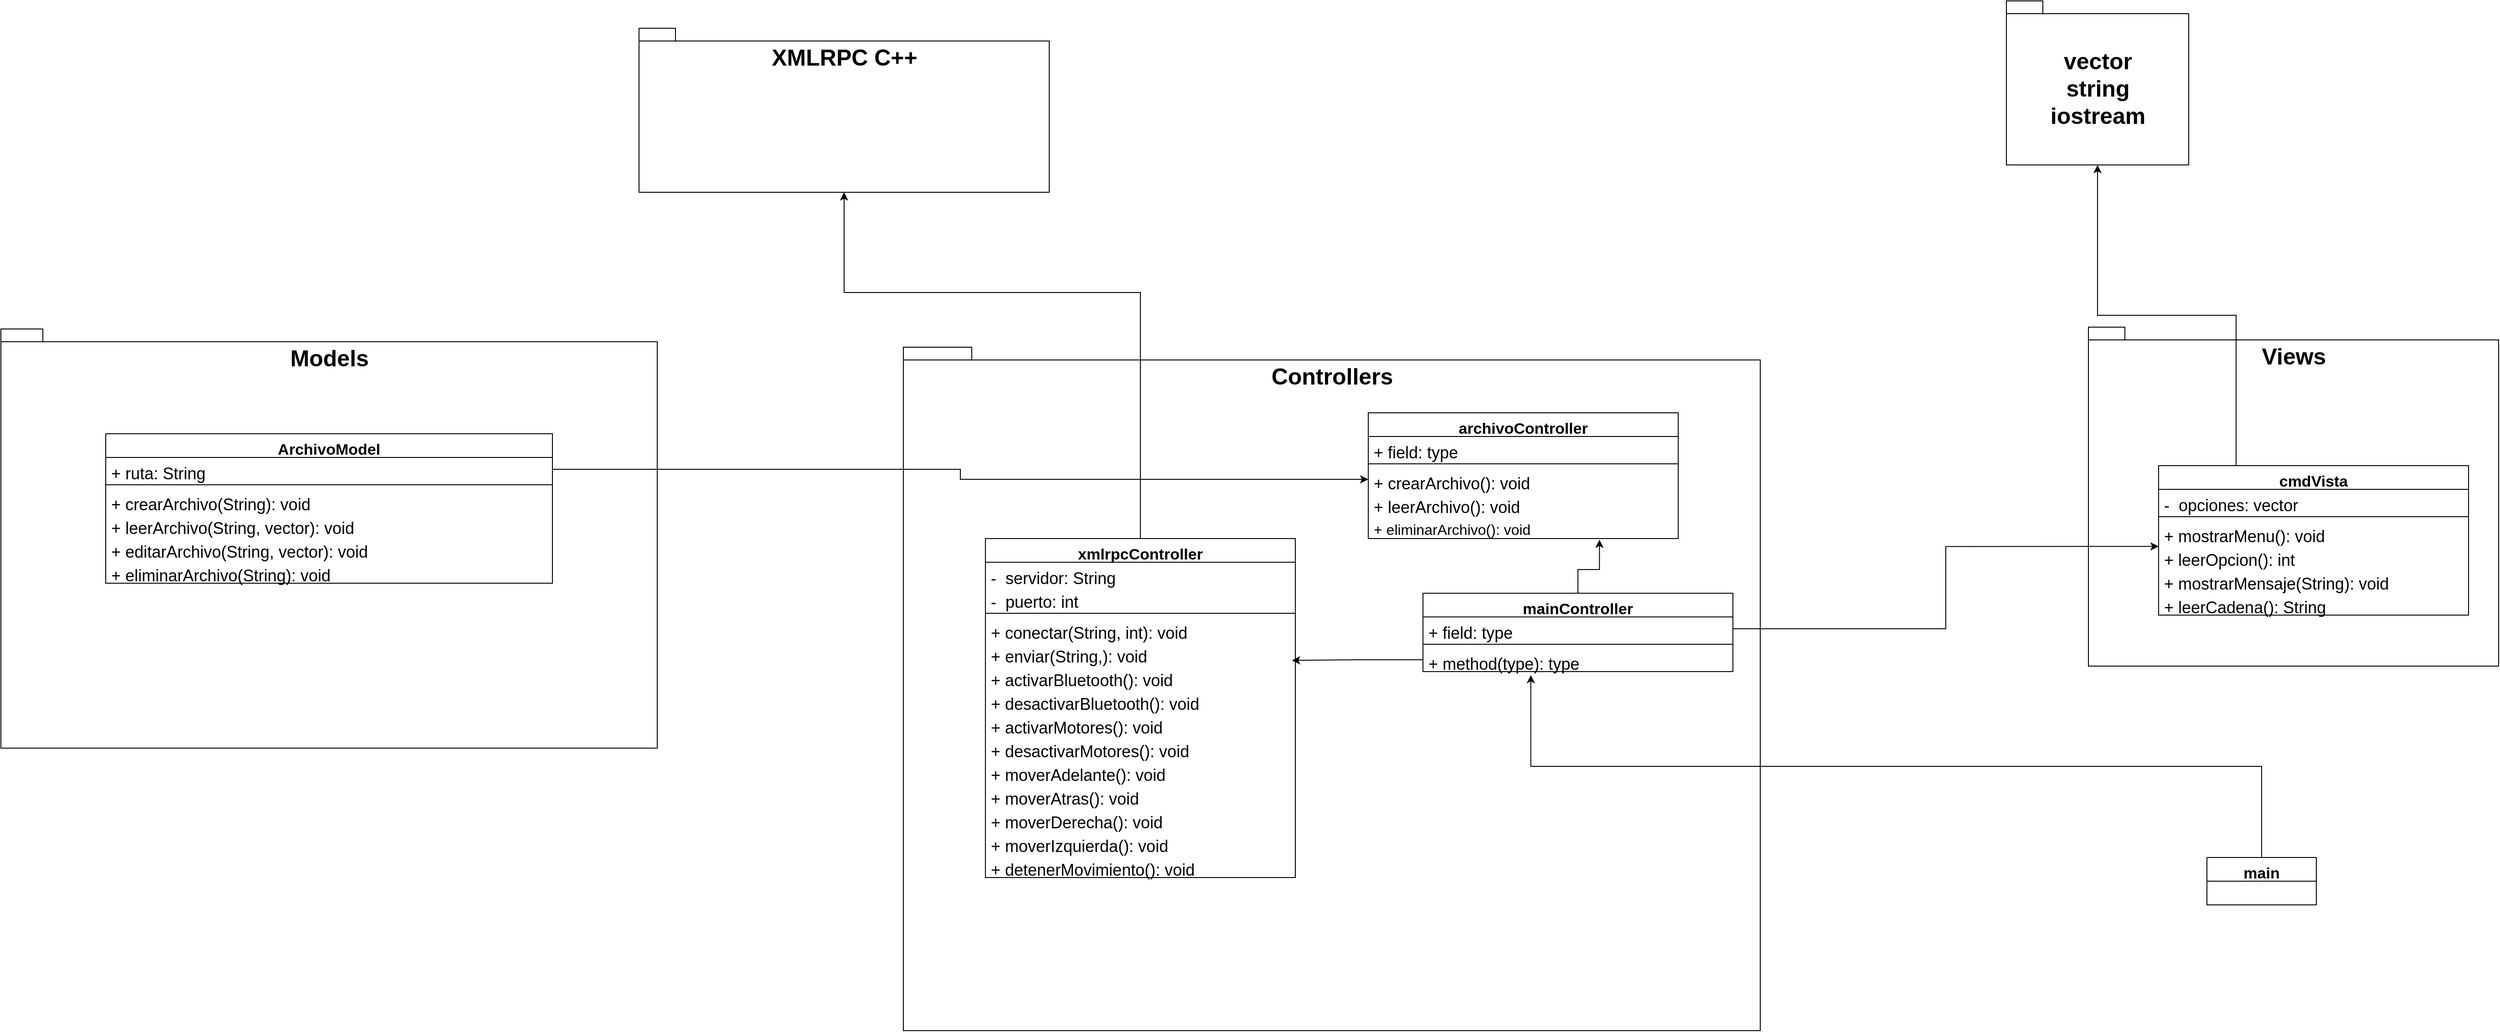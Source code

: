 <mxfile version="20.8.20" type="github">
  <diagram id="C5RBs43oDa-KdzZeNtuy" name="Page-1">
    <mxGraphModel dx="2427" dy="1745" grid="1" gridSize="10" guides="1" tooltips="1" connect="1" arrows="1" fold="1" page="1" pageScale="1" pageWidth="827" pageHeight="1169" math="0" shadow="0">
      <root>
        <mxCell id="WIyWlLk6GJQsqaUBKTNV-0" />
        <mxCell id="WIyWlLk6GJQsqaUBKTNV-1" parent="WIyWlLk6GJQsqaUBKTNV-0" />
        <mxCell id="8AX3cdx6g1YNORdh-bD6-0" value="&lt;font style=&quot;font-size: 25px;&quot;&gt;Views&lt;br&gt;&lt;/font&gt;" style="shape=folder;fontStyle=1;spacingTop=10;tabWidth=40;tabHeight=14;tabPosition=left;html=1;verticalAlign=top;" vertex="1" parent="WIyWlLk6GJQsqaUBKTNV-1">
          <mxGeometry x="750" y="-32" width="450" height="372" as="geometry" />
        </mxCell>
        <mxCell id="8AX3cdx6g1YNORdh-bD6-1" value="&lt;font style=&quot;font-size: 25px;&quot;&gt;Controllers&lt;br&gt;&lt;/font&gt;" style="shape=folder;fontStyle=1;spacingTop=10;tabWidth=40;tabHeight=14;tabPosition=left;html=1;verticalAlign=top;" vertex="1" parent="WIyWlLk6GJQsqaUBKTNV-1">
          <mxGeometry x="-550" y="-10" width="940" height="750" as="geometry" />
        </mxCell>
        <mxCell id="8AX3cdx6g1YNORdh-bD6-2" value="&lt;font style=&quot;font-size: 25px;&quot;&gt;Models&lt;br&gt;&lt;br&gt;&lt;/font&gt;" style="shape=folder;fontStyle=1;spacingTop=10;tabWidth=40;tabHeight=14;tabPosition=left;html=1;verticalAlign=top;" vertex="1" parent="WIyWlLk6GJQsqaUBKTNV-1">
          <mxGeometry x="-1540" y="-30" width="720" height="460" as="geometry" />
        </mxCell>
        <mxCell id="8AX3cdx6g1YNORdh-bD6-3" value="&lt;font style=&quot;font-size: 25px;&quot;&gt;XMLRPC C++&lt;br&gt;&lt;/font&gt;" style="shape=folder;fontStyle=1;spacingTop=10;tabWidth=40;tabHeight=14;tabPosition=left;html=1;verticalAlign=top;" vertex="1" parent="WIyWlLk6GJQsqaUBKTNV-1">
          <mxGeometry x="-840" y="-360" width="450" height="180" as="geometry" />
        </mxCell>
        <mxCell id="8AX3cdx6g1YNORdh-bD6-86" style="edgeStyle=orthogonalEdgeStyle;rounded=0;orthogonalLoop=1;jettySize=auto;html=1;exitX=0.25;exitY=0;exitDx=0;exitDy=0;entryX=0.5;entryY=1;entryDx=0;entryDy=0;fontSize=16;entryPerimeter=0;" edge="1" parent="WIyWlLk6GJQsqaUBKTNV-1" source="8AX3cdx6g1YNORdh-bD6-7" target="8AX3cdx6g1YNORdh-bD6-4">
          <mxGeometry relative="1" as="geometry" />
        </mxCell>
        <mxCell id="8AX3cdx6g1YNORdh-bD6-4" value="&lt;font style=&quot;font-size: 25px;&quot;&gt;vector&lt;br&gt;string&lt;br&gt;iostream&lt;br&gt;&lt;/font&gt;" style="shape=folder;fontStyle=1;spacingTop=10;tabWidth=40;tabHeight=14;tabPosition=left;html=1;verticalAlign=middle;" vertex="1" parent="WIyWlLk6GJQsqaUBKTNV-1">
          <mxGeometry x="660" y="-390" width="200" height="180" as="geometry" />
        </mxCell>
        <mxCell id="8AX3cdx6g1YNORdh-bD6-7" value="cmdVista" style="swimlane;fontStyle=1;align=center;verticalAlign=top;childLayout=stackLayout;horizontal=1;startSize=26;horizontalStack=0;resizeParent=1;resizeParentMax=0;resizeLast=0;collapsible=1;marginBottom=0;fontSize=17;" vertex="1" parent="WIyWlLk6GJQsqaUBKTNV-1">
          <mxGeometry x="827" y="120" width="340" height="164" as="geometry" />
        </mxCell>
        <mxCell id="8AX3cdx6g1YNORdh-bD6-8" value="-  opciones: vector" style="text;strokeColor=none;fillColor=none;align=left;verticalAlign=top;spacingLeft=4;spacingRight=4;overflow=hidden;rotatable=0;points=[[0,0.5],[1,0.5]];portConstraint=eastwest;fontSize=18;" vertex="1" parent="8AX3cdx6g1YNORdh-bD6-7">
          <mxGeometry y="26" width="340" height="26" as="geometry" />
        </mxCell>
        <mxCell id="8AX3cdx6g1YNORdh-bD6-9" value="" style="line;strokeWidth=1;fillColor=none;align=left;verticalAlign=middle;spacingTop=-1;spacingLeft=3;spacingRight=3;rotatable=0;labelPosition=right;points=[];portConstraint=eastwest;strokeColor=inherit;fontSize=25;" vertex="1" parent="8AX3cdx6g1YNORdh-bD6-7">
          <mxGeometry y="52" width="340" height="8" as="geometry" />
        </mxCell>
        <mxCell id="8AX3cdx6g1YNORdh-bD6-10" value="+ mostrarMenu(): void" style="text;strokeColor=none;fillColor=none;align=left;verticalAlign=top;spacingLeft=4;spacingRight=4;overflow=hidden;rotatable=0;points=[[0,0.5],[1,0.5]];portConstraint=eastwest;fontSize=18;" vertex="1" parent="8AX3cdx6g1YNORdh-bD6-7">
          <mxGeometry y="60" width="340" height="26" as="geometry" />
        </mxCell>
        <mxCell id="8AX3cdx6g1YNORdh-bD6-58" value="+ leerOpcion(): int" style="text;strokeColor=none;fillColor=none;align=left;verticalAlign=top;spacingLeft=4;spacingRight=4;overflow=hidden;rotatable=0;points=[[0,0.5],[1,0.5]];portConstraint=eastwest;fontSize=18;" vertex="1" parent="8AX3cdx6g1YNORdh-bD6-7">
          <mxGeometry y="86" width="340" height="26" as="geometry" />
        </mxCell>
        <mxCell id="8AX3cdx6g1YNORdh-bD6-59" value="+ mostrarMensaje(String): void" style="text;strokeColor=none;fillColor=none;align=left;verticalAlign=top;spacingLeft=4;spacingRight=4;overflow=hidden;rotatable=0;points=[[0,0.5],[1,0.5]];portConstraint=eastwest;fontSize=18;" vertex="1" parent="8AX3cdx6g1YNORdh-bD6-7">
          <mxGeometry y="112" width="340" height="26" as="geometry" />
        </mxCell>
        <mxCell id="8AX3cdx6g1YNORdh-bD6-55" value="+ leerCadena(): String" style="text;strokeColor=none;fillColor=none;align=left;verticalAlign=top;spacingLeft=4;spacingRight=4;overflow=hidden;rotatable=0;points=[[0,0.5],[1,0.5]];portConstraint=eastwest;fontSize=18;" vertex="1" parent="8AX3cdx6g1YNORdh-bD6-7">
          <mxGeometry y="138" width="340" height="26" as="geometry" />
        </mxCell>
        <mxCell id="8AX3cdx6g1YNORdh-bD6-19" value="archivoController" style="swimlane;fontStyle=1;align=center;verticalAlign=top;childLayout=stackLayout;horizontal=1;startSize=26;horizontalStack=0;resizeParent=1;resizeParentMax=0;resizeLast=0;collapsible=1;marginBottom=0;fontSize=17;" vertex="1" parent="WIyWlLk6GJQsqaUBKTNV-1">
          <mxGeometry x="-40" y="62" width="340" height="138" as="geometry" />
        </mxCell>
        <mxCell id="8AX3cdx6g1YNORdh-bD6-20" value="+ field: type" style="text;strokeColor=none;fillColor=none;align=left;verticalAlign=top;spacingLeft=4;spacingRight=4;overflow=hidden;rotatable=0;points=[[0,0.5],[1,0.5]];portConstraint=eastwest;fontSize=18;" vertex="1" parent="8AX3cdx6g1YNORdh-bD6-19">
          <mxGeometry y="26" width="340" height="26" as="geometry" />
        </mxCell>
        <mxCell id="8AX3cdx6g1YNORdh-bD6-21" value="" style="line;strokeWidth=1;fillColor=none;align=left;verticalAlign=middle;spacingTop=-1;spacingLeft=3;spacingRight=3;rotatable=0;labelPosition=right;points=[];portConstraint=eastwest;strokeColor=inherit;fontSize=25;" vertex="1" parent="8AX3cdx6g1YNORdh-bD6-19">
          <mxGeometry y="52" width="340" height="8" as="geometry" />
        </mxCell>
        <mxCell id="8AX3cdx6g1YNORdh-bD6-56" value="+ crearArchivo(): void" style="text;strokeColor=none;fillColor=none;align=left;verticalAlign=top;spacingLeft=4;spacingRight=4;overflow=hidden;rotatable=0;points=[[0,0.5],[1,0.5]];portConstraint=eastwest;fontSize=18;" vertex="1" parent="8AX3cdx6g1YNORdh-bD6-19">
          <mxGeometry y="60" width="340" height="26" as="geometry" />
        </mxCell>
        <mxCell id="8AX3cdx6g1YNORdh-bD6-22" value="+ leerArchivo(): void" style="text;strokeColor=none;fillColor=none;align=left;verticalAlign=top;spacingLeft=4;spacingRight=4;overflow=hidden;rotatable=0;points=[[0,0.5],[1,0.5]];portConstraint=eastwest;fontSize=18;" vertex="1" parent="8AX3cdx6g1YNORdh-bD6-19">
          <mxGeometry y="86" width="340" height="26" as="geometry" />
        </mxCell>
        <mxCell id="8AX3cdx6g1YNORdh-bD6-57" value="+ eliminarArchivo(): void" style="text;strokeColor=none;fillColor=none;align=left;verticalAlign=top;spacingLeft=4;spacingRight=4;overflow=hidden;rotatable=0;points=[[0,0.5],[1,0.5]];portConstraint=eastwest;fontSize=16;" vertex="1" parent="8AX3cdx6g1YNORdh-bD6-19">
          <mxGeometry y="112" width="340" height="26" as="geometry" />
        </mxCell>
        <mxCell id="8AX3cdx6g1YNORdh-bD6-77" style="edgeStyle=orthogonalEdgeStyle;rounded=0;orthogonalLoop=1;jettySize=auto;html=1;exitX=0.5;exitY=0;exitDx=0;exitDy=0;entryX=0.746;entryY=1.046;entryDx=0;entryDy=0;fontSize=18;entryPerimeter=0;" edge="1" parent="WIyWlLk6GJQsqaUBKTNV-1" source="8AX3cdx6g1YNORdh-bD6-23" target="8AX3cdx6g1YNORdh-bD6-57">
          <mxGeometry relative="1" as="geometry">
            <Array as="points">
              <mxPoint x="190" y="234" />
              <mxPoint x="214" y="234" />
            </Array>
          </mxGeometry>
        </mxCell>
        <mxCell id="8AX3cdx6g1YNORdh-bD6-23" value="mainController" style="swimlane;fontStyle=1;align=center;verticalAlign=top;childLayout=stackLayout;horizontal=1;startSize=26;horizontalStack=0;resizeParent=1;resizeParentMax=0;resizeLast=0;collapsible=1;marginBottom=0;fontSize=17;" vertex="1" parent="WIyWlLk6GJQsqaUBKTNV-1">
          <mxGeometry x="20" y="260" width="340" height="86" as="geometry" />
        </mxCell>
        <mxCell id="8AX3cdx6g1YNORdh-bD6-24" value="+ field: type" style="text;strokeColor=none;fillColor=none;align=left;verticalAlign=top;spacingLeft=4;spacingRight=4;overflow=hidden;rotatable=0;points=[[0,0.5],[1,0.5]];portConstraint=eastwest;fontSize=18;" vertex="1" parent="8AX3cdx6g1YNORdh-bD6-23">
          <mxGeometry y="26" width="340" height="26" as="geometry" />
        </mxCell>
        <mxCell id="8AX3cdx6g1YNORdh-bD6-25" value="" style="line;strokeWidth=1;fillColor=none;align=left;verticalAlign=middle;spacingTop=-1;spacingLeft=3;spacingRight=3;rotatable=0;labelPosition=right;points=[];portConstraint=eastwest;strokeColor=inherit;fontSize=25;" vertex="1" parent="8AX3cdx6g1YNORdh-bD6-23">
          <mxGeometry y="52" width="340" height="8" as="geometry" />
        </mxCell>
        <mxCell id="8AX3cdx6g1YNORdh-bD6-26" value="+ method(type): type" style="text;strokeColor=none;fillColor=none;align=left;verticalAlign=top;spacingLeft=4;spacingRight=4;overflow=hidden;rotatable=0;points=[[0,0.5],[1,0.5]];portConstraint=eastwest;fontSize=18;" vertex="1" parent="8AX3cdx6g1YNORdh-bD6-23">
          <mxGeometry y="60" width="340" height="26" as="geometry" />
        </mxCell>
        <mxCell id="8AX3cdx6g1YNORdh-bD6-85" style="edgeStyle=orthogonalEdgeStyle;rounded=0;orthogonalLoop=1;jettySize=auto;html=1;exitX=0.5;exitY=0;exitDx=0;exitDy=0;fontSize=16;" edge="1" parent="WIyWlLk6GJQsqaUBKTNV-1" source="8AX3cdx6g1YNORdh-bD6-27" target="8AX3cdx6g1YNORdh-bD6-3">
          <mxGeometry relative="1" as="geometry">
            <Array as="points">
              <mxPoint x="-290" y="-70" />
              <mxPoint x="-615" y="-70" />
            </Array>
          </mxGeometry>
        </mxCell>
        <mxCell id="8AX3cdx6g1YNORdh-bD6-27" value="xmlrpcController" style="swimlane;fontStyle=1;align=center;verticalAlign=top;childLayout=stackLayout;horizontal=1;startSize=26;horizontalStack=0;resizeParent=1;resizeParentMax=0;resizeLast=0;collapsible=1;marginBottom=0;fontSize=17;" vertex="1" parent="WIyWlLk6GJQsqaUBKTNV-1">
          <mxGeometry x="-460" y="200" width="340" height="372" as="geometry" />
        </mxCell>
        <mxCell id="8AX3cdx6g1YNORdh-bD6-28" value="-  servidor: String" style="text;strokeColor=none;fillColor=none;align=left;verticalAlign=top;spacingLeft=4;spacingRight=4;overflow=hidden;rotatable=0;points=[[0,0.5],[1,0.5]];portConstraint=eastwest;fontSize=18;" vertex="1" parent="8AX3cdx6g1YNORdh-bD6-27">
          <mxGeometry y="26" width="340" height="26" as="geometry" />
        </mxCell>
        <mxCell id="8AX3cdx6g1YNORdh-bD6-74" value="-  puerto: int" style="text;strokeColor=none;fillColor=none;align=left;verticalAlign=top;spacingLeft=4;spacingRight=4;overflow=hidden;rotatable=0;points=[[0,0.5],[1,0.5]];portConstraint=eastwest;fontSize=18;" vertex="1" parent="8AX3cdx6g1YNORdh-bD6-27">
          <mxGeometry y="52" width="340" height="26" as="geometry" />
        </mxCell>
        <mxCell id="8AX3cdx6g1YNORdh-bD6-29" value="" style="line;strokeWidth=1;fillColor=none;align=left;verticalAlign=middle;spacingTop=-1;spacingLeft=3;spacingRight=3;rotatable=0;labelPosition=right;points=[];portConstraint=eastwest;strokeColor=inherit;fontSize=25;" vertex="1" parent="8AX3cdx6g1YNORdh-bD6-27">
          <mxGeometry y="78" width="340" height="8" as="geometry" />
        </mxCell>
        <mxCell id="8AX3cdx6g1YNORdh-bD6-73" value="+ conectar(String, int): void" style="text;strokeColor=none;fillColor=none;align=left;verticalAlign=top;spacingLeft=4;spacingRight=4;overflow=hidden;rotatable=0;points=[[0,0.5],[1,0.5]];portConstraint=eastwest;fontSize=18;" vertex="1" parent="8AX3cdx6g1YNORdh-bD6-27">
          <mxGeometry y="86" width="340" height="26" as="geometry" />
        </mxCell>
        <mxCell id="8AX3cdx6g1YNORdh-bD6-30" value="+ enviar(String,): void" style="text;strokeColor=none;fillColor=none;align=left;verticalAlign=top;spacingLeft=4;spacingRight=4;overflow=hidden;rotatable=0;points=[[0,0.5],[1,0.5]];portConstraint=eastwest;fontSize=18;" vertex="1" parent="8AX3cdx6g1YNORdh-bD6-27">
          <mxGeometry y="112" width="340" height="26" as="geometry" />
        </mxCell>
        <mxCell id="8AX3cdx6g1YNORdh-bD6-64" value="+ activarBluetooth(): void" style="text;strokeColor=none;fillColor=none;align=left;verticalAlign=top;spacingLeft=4;spacingRight=4;overflow=hidden;rotatable=0;points=[[0,0.5],[1,0.5]];portConstraint=eastwest;fontSize=18;" vertex="1" parent="8AX3cdx6g1YNORdh-bD6-27">
          <mxGeometry y="138" width="340" height="26" as="geometry" />
        </mxCell>
        <mxCell id="8AX3cdx6g1YNORdh-bD6-65" value="+ desactivarBluetooth(): void" style="text;strokeColor=none;fillColor=none;align=left;verticalAlign=top;spacingLeft=4;spacingRight=4;overflow=hidden;rotatable=0;points=[[0,0.5],[1,0.5]];portConstraint=eastwest;fontSize=18;" vertex="1" parent="8AX3cdx6g1YNORdh-bD6-27">
          <mxGeometry y="164" width="340" height="26" as="geometry" />
        </mxCell>
        <mxCell id="8AX3cdx6g1YNORdh-bD6-68" value="+ activarMotores(): void" style="text;strokeColor=none;fillColor=none;align=left;verticalAlign=top;spacingLeft=4;spacingRight=4;overflow=hidden;rotatable=0;points=[[0,0.5],[1,0.5]];portConstraint=eastwest;fontSize=18;" vertex="1" parent="8AX3cdx6g1YNORdh-bD6-27">
          <mxGeometry y="190" width="340" height="26" as="geometry" />
        </mxCell>
        <mxCell id="8AX3cdx6g1YNORdh-bD6-70" value="+ desactivarMotores(): void" style="text;strokeColor=none;fillColor=none;align=left;verticalAlign=top;spacingLeft=4;spacingRight=4;overflow=hidden;rotatable=0;points=[[0,0.5],[1,0.5]];portConstraint=eastwest;fontSize=18;" vertex="1" parent="8AX3cdx6g1YNORdh-bD6-27">
          <mxGeometry y="216" width="340" height="26" as="geometry" />
        </mxCell>
        <mxCell id="8AX3cdx6g1YNORdh-bD6-71" value="+ moverAdelante(): void" style="text;strokeColor=none;fillColor=none;align=left;verticalAlign=top;spacingLeft=4;spacingRight=4;overflow=hidden;rotatable=0;points=[[0,0.5],[1,0.5]];portConstraint=eastwest;fontSize=18;" vertex="1" parent="8AX3cdx6g1YNORdh-bD6-27">
          <mxGeometry y="242" width="340" height="26" as="geometry" />
        </mxCell>
        <mxCell id="8AX3cdx6g1YNORdh-bD6-66" value="+ moverAtras(): void" style="text;strokeColor=none;fillColor=none;align=left;verticalAlign=top;spacingLeft=4;spacingRight=4;overflow=hidden;rotatable=0;points=[[0,0.5],[1,0.5]];portConstraint=eastwest;fontSize=18;" vertex="1" parent="8AX3cdx6g1YNORdh-bD6-27">
          <mxGeometry y="268" width="340" height="26" as="geometry" />
        </mxCell>
        <mxCell id="8AX3cdx6g1YNORdh-bD6-67" value="+ moverDerecha(): void" style="text;strokeColor=none;fillColor=none;align=left;verticalAlign=top;spacingLeft=4;spacingRight=4;overflow=hidden;rotatable=0;points=[[0,0.5],[1,0.5]];portConstraint=eastwest;fontSize=18;" vertex="1" parent="8AX3cdx6g1YNORdh-bD6-27">
          <mxGeometry y="294" width="340" height="26" as="geometry" />
        </mxCell>
        <mxCell id="8AX3cdx6g1YNORdh-bD6-69" value="+ moverIzquierda(): void" style="text;strokeColor=none;fillColor=none;align=left;verticalAlign=top;spacingLeft=4;spacingRight=4;overflow=hidden;rotatable=0;points=[[0,0.5],[1,0.5]];portConstraint=eastwest;fontSize=18;" vertex="1" parent="8AX3cdx6g1YNORdh-bD6-27">
          <mxGeometry y="320" width="340" height="26" as="geometry" />
        </mxCell>
        <mxCell id="8AX3cdx6g1YNORdh-bD6-72" value="+ detenerMovimiento(): void" style="text;strokeColor=none;fillColor=none;align=left;verticalAlign=top;spacingLeft=4;spacingRight=4;overflow=hidden;rotatable=0;points=[[0,0.5],[1,0.5]];portConstraint=eastwest;fontSize=18;" vertex="1" parent="8AX3cdx6g1YNORdh-bD6-27">
          <mxGeometry y="346" width="340" height="26" as="geometry" />
        </mxCell>
        <mxCell id="8AX3cdx6g1YNORdh-bD6-31" value="ArchivoModel" style="swimlane;fontStyle=1;align=center;verticalAlign=top;childLayout=stackLayout;horizontal=1;startSize=26;horizontalStack=0;resizeParent=1;resizeParentMax=0;resizeLast=0;collapsible=1;marginBottom=0;fontSize=17;" vertex="1" parent="WIyWlLk6GJQsqaUBKTNV-1">
          <mxGeometry x="-1425" y="85" width="490" height="164" as="geometry" />
        </mxCell>
        <mxCell id="8AX3cdx6g1YNORdh-bD6-32" value="+ ruta: String" style="text;strokeColor=none;fillColor=none;align=left;verticalAlign=top;spacingLeft=4;spacingRight=4;overflow=hidden;rotatable=0;points=[[0,0.5],[1,0.5]];portConstraint=eastwest;fontSize=18;" vertex="1" parent="8AX3cdx6g1YNORdh-bD6-31">
          <mxGeometry y="26" width="490" height="26" as="geometry" />
        </mxCell>
        <mxCell id="8AX3cdx6g1YNORdh-bD6-33" value="" style="line;strokeWidth=1;fillColor=none;align=left;verticalAlign=middle;spacingTop=-1;spacingLeft=3;spacingRight=3;rotatable=0;labelPosition=right;points=[];portConstraint=eastwest;strokeColor=inherit;fontSize=25;" vertex="1" parent="8AX3cdx6g1YNORdh-bD6-31">
          <mxGeometry y="52" width="490" height="8" as="geometry" />
        </mxCell>
        <mxCell id="8AX3cdx6g1YNORdh-bD6-34" value="+ crearArchivo(String): void" style="text;strokeColor=none;fillColor=none;align=left;verticalAlign=top;spacingLeft=4;spacingRight=4;overflow=hidden;rotatable=0;points=[[0,0.5],[1,0.5]];portConstraint=eastwest;fontSize=18;" vertex="1" parent="8AX3cdx6g1YNORdh-bD6-31">
          <mxGeometry y="60" width="490" height="26" as="geometry" />
        </mxCell>
        <mxCell id="8AX3cdx6g1YNORdh-bD6-87" value="+ leerArchivo(String, vector): void" style="text;strokeColor=none;fillColor=none;align=left;verticalAlign=top;spacingLeft=4;spacingRight=4;overflow=hidden;rotatable=0;points=[[0,0.5],[1,0.5]];portConstraint=eastwest;fontSize=18;" vertex="1" parent="8AX3cdx6g1YNORdh-bD6-31">
          <mxGeometry y="86" width="490" height="26" as="geometry" />
        </mxCell>
        <mxCell id="8AX3cdx6g1YNORdh-bD6-61" value="+ editarArchivo(String, vector): void" style="text;strokeColor=none;fillColor=none;align=left;verticalAlign=top;spacingLeft=4;spacingRight=4;overflow=hidden;rotatable=0;points=[[0,0.5],[1,0.5]];portConstraint=eastwest;fontSize=18;" vertex="1" parent="8AX3cdx6g1YNORdh-bD6-31">
          <mxGeometry y="112" width="490" height="26" as="geometry" />
        </mxCell>
        <mxCell id="8AX3cdx6g1YNORdh-bD6-60" value="+ eliminarArchivo(String): void" style="text;strokeColor=none;fillColor=none;align=left;verticalAlign=top;spacingLeft=4;spacingRight=4;overflow=hidden;rotatable=0;points=[[0,0.5],[1,0.5]];portConstraint=eastwest;fontSize=18;" vertex="1" parent="8AX3cdx6g1YNORdh-bD6-31">
          <mxGeometry y="138" width="490" height="26" as="geometry" />
        </mxCell>
        <mxCell id="8AX3cdx6g1YNORdh-bD6-76" style="edgeStyle=orthogonalEdgeStyle;rounded=0;orthogonalLoop=1;jettySize=auto;html=1;exitX=0;exitY=0.5;exitDx=0;exitDy=0;entryX=0.989;entryY=-0.165;entryDx=0;entryDy=0;entryPerimeter=0;fontSize=18;" edge="1" parent="WIyWlLk6GJQsqaUBKTNV-1" source="8AX3cdx6g1YNORdh-bD6-26" target="8AX3cdx6g1YNORdh-bD6-64">
          <mxGeometry relative="1" as="geometry" />
        </mxCell>
        <mxCell id="8AX3cdx6g1YNORdh-bD6-78" style="edgeStyle=orthogonalEdgeStyle;rounded=0;orthogonalLoop=1;jettySize=auto;html=1;exitX=1;exitY=0.5;exitDx=0;exitDy=0;entryX=0;entryY=0.5;entryDx=0;entryDy=0;fontSize=16;" edge="1" parent="WIyWlLk6GJQsqaUBKTNV-1" source="8AX3cdx6g1YNORdh-bD6-32" target="8AX3cdx6g1YNORdh-bD6-56">
          <mxGeometry relative="1" as="geometry" />
        </mxCell>
        <mxCell id="8AX3cdx6g1YNORdh-bD6-79" style="edgeStyle=orthogonalEdgeStyle;rounded=0;orthogonalLoop=1;jettySize=auto;html=1;exitX=1;exitY=0.5;exitDx=0;exitDy=0;entryX=0;entryY=0.103;entryDx=0;entryDy=0;entryPerimeter=0;fontSize=16;" edge="1" parent="WIyWlLk6GJQsqaUBKTNV-1" source="8AX3cdx6g1YNORdh-bD6-24" target="8AX3cdx6g1YNORdh-bD6-58">
          <mxGeometry relative="1" as="geometry" />
        </mxCell>
        <mxCell id="8AX3cdx6g1YNORdh-bD6-84" style="edgeStyle=orthogonalEdgeStyle;rounded=0;orthogonalLoop=1;jettySize=auto;html=1;exitX=0.5;exitY=0;exitDx=0;exitDy=0;entryX=0.348;entryY=1.147;entryDx=0;entryDy=0;entryPerimeter=0;fontSize=16;" edge="1" parent="WIyWlLk6GJQsqaUBKTNV-1" source="8AX3cdx6g1YNORdh-bD6-80" target="8AX3cdx6g1YNORdh-bD6-26">
          <mxGeometry relative="1" as="geometry">
            <Array as="points">
              <mxPoint x="940" y="450" />
              <mxPoint x="138" y="450" />
            </Array>
          </mxGeometry>
        </mxCell>
        <mxCell id="8AX3cdx6g1YNORdh-bD6-80" value="main" style="swimlane;fontStyle=1;align=center;verticalAlign=top;childLayout=stackLayout;horizontal=1;startSize=26;horizontalStack=0;resizeParent=1;resizeParentMax=0;resizeLast=0;collapsible=1;marginBottom=0;fontSize=17;" vertex="1" parent="WIyWlLk6GJQsqaUBKTNV-1">
          <mxGeometry x="880" y="550" width="120" height="52" as="geometry" />
        </mxCell>
      </root>
    </mxGraphModel>
  </diagram>
</mxfile>
